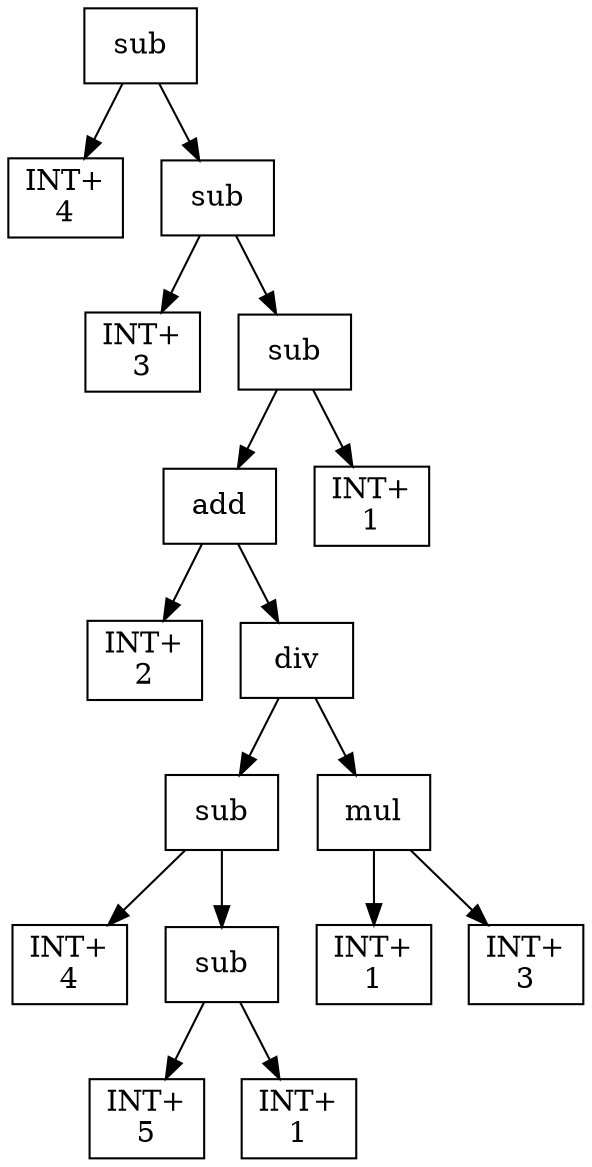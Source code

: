 digraph expr {
  node [shape=box];
  n1 [label="sub"];
  n2 [label="INT+\n4"];
  n3 [label="sub"];
  n4 [label="INT+\n3"];
  n5 [label="sub"];
  n6 [label="add"];
  n7 [label="INT+\n2"];
  n8 [label="div"];
  n9 [label="sub"];
  n10 [label="INT+\n4"];
  n11 [label="sub"];
  n12 [label="INT+\n5"];
  n13 [label="INT+\n1"];
  n11 -> n12;
  n11 -> n13;
  n9 -> n10;
  n9 -> n11;
  n14 [label="mul"];
  n15 [label="INT+\n1"];
  n16 [label="INT+\n3"];
  n14 -> n15;
  n14 -> n16;
  n8 -> n9;
  n8 -> n14;
  n6 -> n7;
  n6 -> n8;
  n17 [label="INT+\n1"];
  n5 -> n6;
  n5 -> n17;
  n3 -> n4;
  n3 -> n5;
  n1 -> n2;
  n1 -> n3;
}